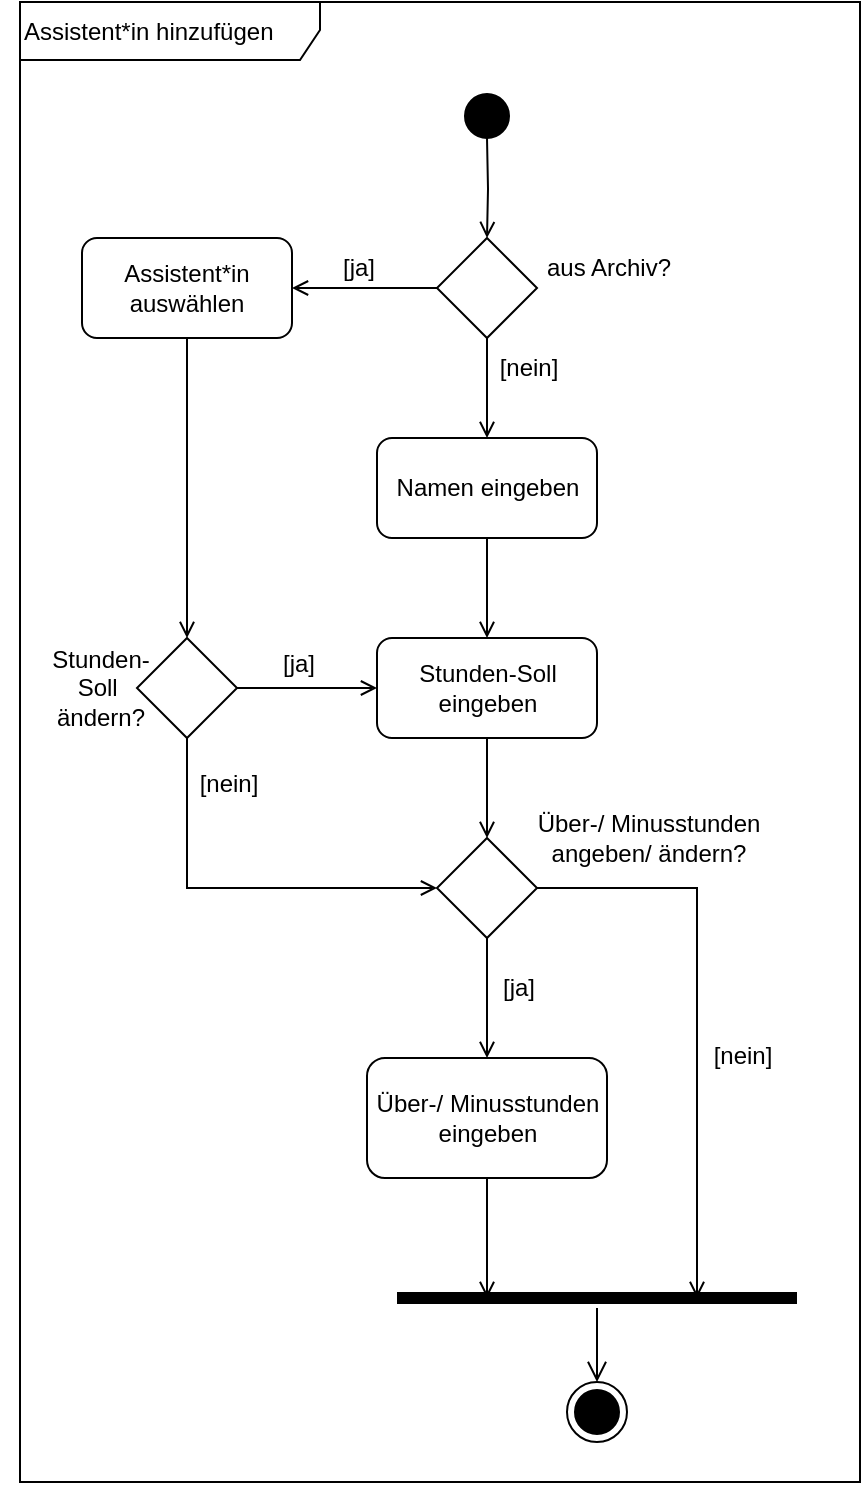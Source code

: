 <mxfile version="24.4.4" type="github">
  <diagram name="Page-1" id="e7e014a7-5840-1c2e-5031-d8a46d1fe8dd">
    <mxGraphModel dx="1221" dy="618" grid="1" gridSize="10" guides="1" tooltips="1" connect="1" arrows="1" fold="1" page="1" pageScale="1" pageWidth="500" pageHeight="780" background="none" math="0" shadow="0">
      <root>
        <mxCell id="0" />
        <mxCell id="1" parent="0" />
        <mxCell id="qUEp5JDyuRjwkCP3OGmx-11" value="Assistent*in hinzufügen" style="shape=umlFrame;whiteSpace=wrap;html=1;pointerEvents=0;width=150;height=29;align=left;" vertex="1" parent="1">
          <mxGeometry x="40" y="10" width="420" height="740" as="geometry" />
        </mxCell>
        <mxCell id="MgezpqlqO5ehmBHzZB3i-65" style="edgeStyle=orthogonalEdgeStyle;rounded=0;orthogonalLoop=1;jettySize=auto;html=1;entryX=0.5;entryY=0;entryDx=0;entryDy=0;fontFamily=Helvetica;fontSize=12;fontColor=default;endArrow=open;endFill=0;" parent="1" target="MgezpqlqO5ehmBHzZB3i-57" edge="1">
          <mxGeometry relative="1" as="geometry">
            <mxPoint x="273.5" y="78" as="sourcePoint" />
          </mxGeometry>
        </mxCell>
        <mxCell id="5" value="" style="ellipse;shape=startState;labelBackgroundColor=none;fillColor=#000000;" parent="1" vertex="1">
          <mxGeometry x="258.5" y="52" width="30" height="30" as="geometry" />
        </mxCell>
        <mxCell id="8" value="Namen eingeben" style="labelBackgroundColor=none;rounded=1;whiteSpace=wrap;html=1;" parent="1" vertex="1">
          <mxGeometry x="218.5" y="228" width="110" height="50" as="geometry" />
        </mxCell>
        <mxCell id="9" value="" style="endArrow=open;endFill=1;rounded=0;labelBackgroundColor=none;fontColor=default;exitX=0.5;exitY=1;exitDx=0;exitDy=0;" parent="1" source="MgezpqlqO5ehmBHzZB3i-57" target="8" edge="1">
          <mxGeometry relative="1" as="geometry">
            <mxPoint x="268.5" y="180" as="sourcePoint" />
          </mxGeometry>
        </mxCell>
        <mxCell id="MgezpqlqO5ehmBHzZB3i-50" style="edgeStyle=orthogonalEdgeStyle;rounded=0;orthogonalLoop=1;jettySize=auto;html=1;entryX=0.5;entryY=0;entryDx=0;entryDy=0;endArrow=open;endFill=0;" parent="1" source="10" target="MgezpqlqO5ehmBHzZB3i-49" edge="1">
          <mxGeometry relative="1" as="geometry" />
        </mxCell>
        <mxCell id="10" value="Stunden-Soll eingeben" style="labelBackgroundColor=none;rounded=1;whiteSpace=wrap;html=1;" parent="1" vertex="1">
          <mxGeometry x="218.5" y="328" width="110" height="50" as="geometry" />
        </mxCell>
        <mxCell id="11" value="" style="endArrow=open;endFill=1;rounded=0;labelBackgroundColor=none;fontColor=default;" parent="1" source="8" target="10" edge="1">
          <mxGeometry relative="1" as="geometry" />
        </mxCell>
        <mxCell id="MgezpqlqO5ehmBHzZB3i-42" value="[nein]" style="text;html=1;align=center;verticalAlign=middle;resizable=0;points=[];autosize=1;strokeColor=none;fillColor=none;" parent="1" vertex="1">
          <mxGeometry x="268.5" y="178" width="50" height="30" as="geometry" />
        </mxCell>
        <mxCell id="MgezpqlqO5ehmBHzZB3i-52" style="edgeStyle=orthogonalEdgeStyle;rounded=0;orthogonalLoop=1;jettySize=auto;html=1;entryX=0.5;entryY=0;entryDx=0;entryDy=0;endArrow=open;endFill=0;" parent="1" source="MgezpqlqO5ehmBHzZB3i-49" target="MgezpqlqO5ehmBHzZB3i-51" edge="1">
          <mxGeometry relative="1" as="geometry" />
        </mxCell>
        <mxCell id="MgezpqlqO5ehmBHzZB3i-77" style="edgeStyle=orthogonalEdgeStyle;rounded=0;orthogonalLoop=1;jettySize=auto;html=1;strokeColor=default;align=center;verticalAlign=middle;fontFamily=Helvetica;fontSize=12;fontColor=default;labelBackgroundColor=default;endArrow=open;endFill=0;entryX=0.75;entryY=0.5;entryDx=0;entryDy=0;entryPerimeter=0;" parent="1" source="MgezpqlqO5ehmBHzZB3i-49" target="MgezpqlqO5ehmBHzZB3i-74" edge="1">
          <mxGeometry relative="1" as="geometry">
            <mxPoint x="383.5" y="638" as="targetPoint" />
            <Array as="points">
              <mxPoint x="378.5" y="453" />
            </Array>
          </mxGeometry>
        </mxCell>
        <mxCell id="MgezpqlqO5ehmBHzZB3i-49" value="" style="rhombus;whiteSpace=wrap;html=1;" parent="1" vertex="1">
          <mxGeometry x="248.5" y="428" width="50" height="50" as="geometry" />
        </mxCell>
        <mxCell id="MgezpqlqO5ehmBHzZB3i-73" style="edgeStyle=orthogonalEdgeStyle;rounded=0;orthogonalLoop=1;jettySize=auto;html=1;strokeColor=default;align=center;verticalAlign=middle;fontFamily=Helvetica;fontSize=12;fontColor=default;labelBackgroundColor=default;endArrow=open;endFill=0;" parent="1" source="MgezpqlqO5ehmBHzZB3i-51" edge="1">
          <mxGeometry relative="1" as="geometry">
            <mxPoint x="273.5" y="658" as="targetPoint" />
          </mxGeometry>
        </mxCell>
        <mxCell id="MgezpqlqO5ehmBHzZB3i-51" value="Über-/ Minusstunden eingeben" style="rounded=1;whiteSpace=wrap;html=1;" parent="1" vertex="1">
          <mxGeometry x="213.5" y="538" width="120" height="60" as="geometry" />
        </mxCell>
        <mxCell id="MgezpqlqO5ehmBHzZB3i-55" value="Über-/ Minusstunden&lt;div&gt;angeben/ ändern?&lt;/div&gt;" style="text;html=1;align=center;verticalAlign=middle;resizable=0;points=[];autosize=1;strokeColor=none;fillColor=none;" parent="1" vertex="1">
          <mxGeometry x="288.5" y="408" width="130" height="40" as="geometry" />
        </mxCell>
        <mxCell id="MgezpqlqO5ehmBHzZB3i-56" value="[ja]" style="text;html=1;align=center;verticalAlign=middle;resizable=0;points=[];autosize=1;strokeColor=none;fillColor=none;" parent="1" vertex="1">
          <mxGeometry x="268.5" y="488" width="40" height="30" as="geometry" />
        </mxCell>
        <mxCell id="MgezpqlqO5ehmBHzZB3i-61" style="edgeStyle=orthogonalEdgeStyle;rounded=0;orthogonalLoop=1;jettySize=auto;html=1;entryX=1;entryY=0.5;entryDx=0;entryDy=0;fontFamily=Helvetica;fontSize=12;fontColor=default;endArrow=open;endFill=0;" parent="1" source="MgezpqlqO5ehmBHzZB3i-57" target="MgezpqlqO5ehmBHzZB3i-69" edge="1">
          <mxGeometry relative="1" as="geometry">
            <mxPoint x="128.5" y="329.5" as="targetPoint" />
          </mxGeometry>
        </mxCell>
        <mxCell id="MgezpqlqO5ehmBHzZB3i-57" value="" style="rhombus;whiteSpace=wrap;html=1;" parent="1" vertex="1">
          <mxGeometry x="248.5" y="128" width="50" height="50" as="geometry" />
        </mxCell>
        <mxCell id="MgezpqlqO5ehmBHzZB3i-58" value="aus Archiv?" style="text;html=1;align=center;verticalAlign=middle;resizable=0;points=[];autosize=1;strokeColor=none;fillColor=none;fontFamily=Helvetica;fontSize=12;fontColor=default;" parent="1" vertex="1">
          <mxGeometry x="288.5" y="128" width="90" height="30" as="geometry" />
        </mxCell>
        <mxCell id="MgezpqlqO5ehmBHzZB3i-62" style="edgeStyle=orthogonalEdgeStyle;rounded=0;orthogonalLoop=1;jettySize=auto;html=1;fontFamily=Helvetica;fontSize=12;fontColor=default;endArrow=open;endFill=0;exitX=1;exitY=0.5;exitDx=0;exitDy=0;" parent="1" source="MgezpqlqO5ehmBHzZB3i-60" target="10" edge="1">
          <mxGeometry relative="1" as="geometry">
            <mxPoint x="203.5" y="358" as="targetPoint" />
            <mxPoint x="153.5" y="354.5" as="sourcePoint" />
          </mxGeometry>
        </mxCell>
        <mxCell id="MgezpqlqO5ehmBHzZB3i-63" style="edgeStyle=orthogonalEdgeStyle;rounded=0;orthogonalLoop=1;jettySize=auto;html=1;entryX=0;entryY=0.5;entryDx=0;entryDy=0;fontFamily=Helvetica;fontSize=12;fontColor=default;endArrow=open;endFill=0;exitX=0.5;exitY=1;exitDx=0;exitDy=0;" parent="1" source="MgezpqlqO5ehmBHzZB3i-60" target="MgezpqlqO5ehmBHzZB3i-49" edge="1">
          <mxGeometry relative="1" as="geometry">
            <mxPoint x="128.5" y="379.5" as="sourcePoint" />
            <Array as="points">
              <mxPoint x="123.5" y="453" />
            </Array>
          </mxGeometry>
        </mxCell>
        <mxCell id="MgezpqlqO5ehmBHzZB3i-60" value="" style="rhombus;whiteSpace=wrap;html=1;" parent="1" vertex="1">
          <mxGeometry x="98.5" y="328" width="50" height="50" as="geometry" />
        </mxCell>
        <mxCell id="MgezpqlqO5ehmBHzZB3i-66" value="[nein]" style="text;html=1;align=center;verticalAlign=middle;resizable=0;points=[];autosize=1;strokeColor=none;fillColor=none;" parent="1" vertex="1">
          <mxGeometry x="118.5" y="386" width="50" height="30" as="geometry" />
        </mxCell>
        <mxCell id="MgezpqlqO5ehmBHzZB3i-68" value="[ja]" style="text;html=1;align=center;verticalAlign=middle;resizable=0;points=[];autosize=1;strokeColor=none;fillColor=none;" parent="1" vertex="1">
          <mxGeometry x="158.5" y="326" width="40" height="30" as="geometry" />
        </mxCell>
        <mxCell id="MgezpqlqO5ehmBHzZB3i-69" value="Assistent*in auswählen" style="rounded=1;whiteSpace=wrap;html=1;strokeColor=default;align=center;verticalAlign=middle;fontFamily=Helvetica;fontSize=12;fontColor=default;labelBackgroundColor=default;fillColor=default;" parent="1" vertex="1">
          <mxGeometry x="71" y="128" width="105" height="50" as="geometry" />
        </mxCell>
        <mxCell id="MgezpqlqO5ehmBHzZB3i-70" style="edgeStyle=orthogonalEdgeStyle;rounded=0;orthogonalLoop=1;jettySize=auto;html=1;entryX=0.95;entryY=0.75;entryDx=0;entryDy=0;entryPerimeter=0;strokeColor=default;align=center;verticalAlign=middle;fontFamily=Helvetica;fontSize=12;fontColor=default;labelBackgroundColor=default;endArrow=open;endFill=0;" parent="1" source="MgezpqlqO5ehmBHzZB3i-69" edge="1">
          <mxGeometry relative="1" as="geometry">
            <mxPoint x="123.5" y="328" as="targetPoint" />
          </mxGeometry>
        </mxCell>
        <mxCell id="MgezpqlqO5ehmBHzZB3i-71" value="[ja]" style="text;html=1;align=center;verticalAlign=middle;resizable=0;points=[];autosize=1;strokeColor=none;fillColor=none;" parent="1" vertex="1">
          <mxGeometry x="188.5" y="128" width="40" height="30" as="geometry" />
        </mxCell>
        <mxCell id="MgezpqlqO5ehmBHzZB3i-74" value="" style="shape=line;html=1;strokeWidth=6;strokeColor=#000000;align=center;verticalAlign=middle;fontFamily=Helvetica;fontSize=12;fontColor=default;labelBackgroundColor=default;fillColor=default;" parent="1" vertex="1">
          <mxGeometry x="228.5" y="653" width="200" height="10" as="geometry" />
        </mxCell>
        <mxCell id="MgezpqlqO5ehmBHzZB3i-79" value="" style="edgeStyle=orthogonalEdgeStyle;html=1;verticalAlign=bottom;endArrow=open;endSize=8;strokeColor=#000000;rounded=0;align=center;fontFamily=Helvetica;fontSize=12;fontColor=default;labelBackgroundColor=default;entryX=0.5;entryY=0;entryDx=0;entryDy=0;" parent="1" source="MgezpqlqO5ehmBHzZB3i-74" target="qUEp5JDyuRjwkCP3OGmx-12" edge="1">
          <mxGeometry relative="1" as="geometry">
            <mxPoint x="328.5" y="705" as="targetPoint" />
            <mxPoint x="353.5" y="693" as="sourcePoint" />
          </mxGeometry>
        </mxCell>
        <mxCell id="MgezpqlqO5ehmBHzZB3i-80" value="[nein]" style="text;html=1;align=center;verticalAlign=middle;resizable=0;points=[];autosize=1;strokeColor=none;fillColor=none;" parent="1" vertex="1">
          <mxGeometry x="375.5" y="522" width="50" height="30" as="geometry" />
        </mxCell>
        <mxCell id="qUEp5JDyuRjwkCP3OGmx-12" value="" style="ellipse;html=1;shape=endState;fillColor=#000000;strokeColor=#000000;" vertex="1" parent="1">
          <mxGeometry x="313.5" y="700" width="30" height="30" as="geometry" />
        </mxCell>
        <mxCell id="qUEp5JDyuRjwkCP3OGmx-13" value="&lt;span style=&quot;text-wrap: wrap;&quot;&gt;Stunden-Soll&amp;nbsp;&lt;/span&gt;&lt;div&gt;&lt;span style=&quot;text-wrap: wrap;&quot;&gt;ändern?&lt;/span&gt;&lt;/div&gt;" style="text;html=1;align=center;verticalAlign=middle;resizable=0;points=[];autosize=1;strokeColor=none;fillColor=none;" vertex="1" parent="1">
          <mxGeometry x="30" y="333" width="100" height="40" as="geometry" />
        </mxCell>
      </root>
    </mxGraphModel>
  </diagram>
</mxfile>
